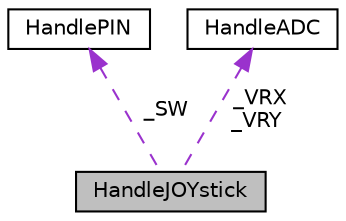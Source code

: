 digraph "HandleJOYstick"
{
 // LATEX_PDF_SIZE
  edge [fontname="Helvetica",fontsize="10",labelfontname="Helvetica",labelfontsize="10"];
  node [fontname="Helvetica",fontsize="10",shape=record];
  Node1 [label="HandleJOYstick",height=0.2,width=0.4,color="black", fillcolor="grey75", style="filled", fontcolor="black",tooltip=" "];
  Node2 -> Node1 [dir="back",color="darkorchid3",fontsize="10",style="dashed",label=" _SW" ];
  Node2 [label="HandlePIN",height=0.2,width=0.4,color="black", fillcolor="white", style="filled",URL="$d9/dc1/class_handle_p_i_n.html",tooltip=" "];
  Node3 -> Node1 [dir="back",color="darkorchid3",fontsize="10",style="dashed",label=" _VRX\n_VRY" ];
  Node3 [label="HandleADC",height=0.2,width=0.4,color="black", fillcolor="white", style="filled",URL="$d2/d22/class_handle_a_d_c.html",tooltip=" "];
}
